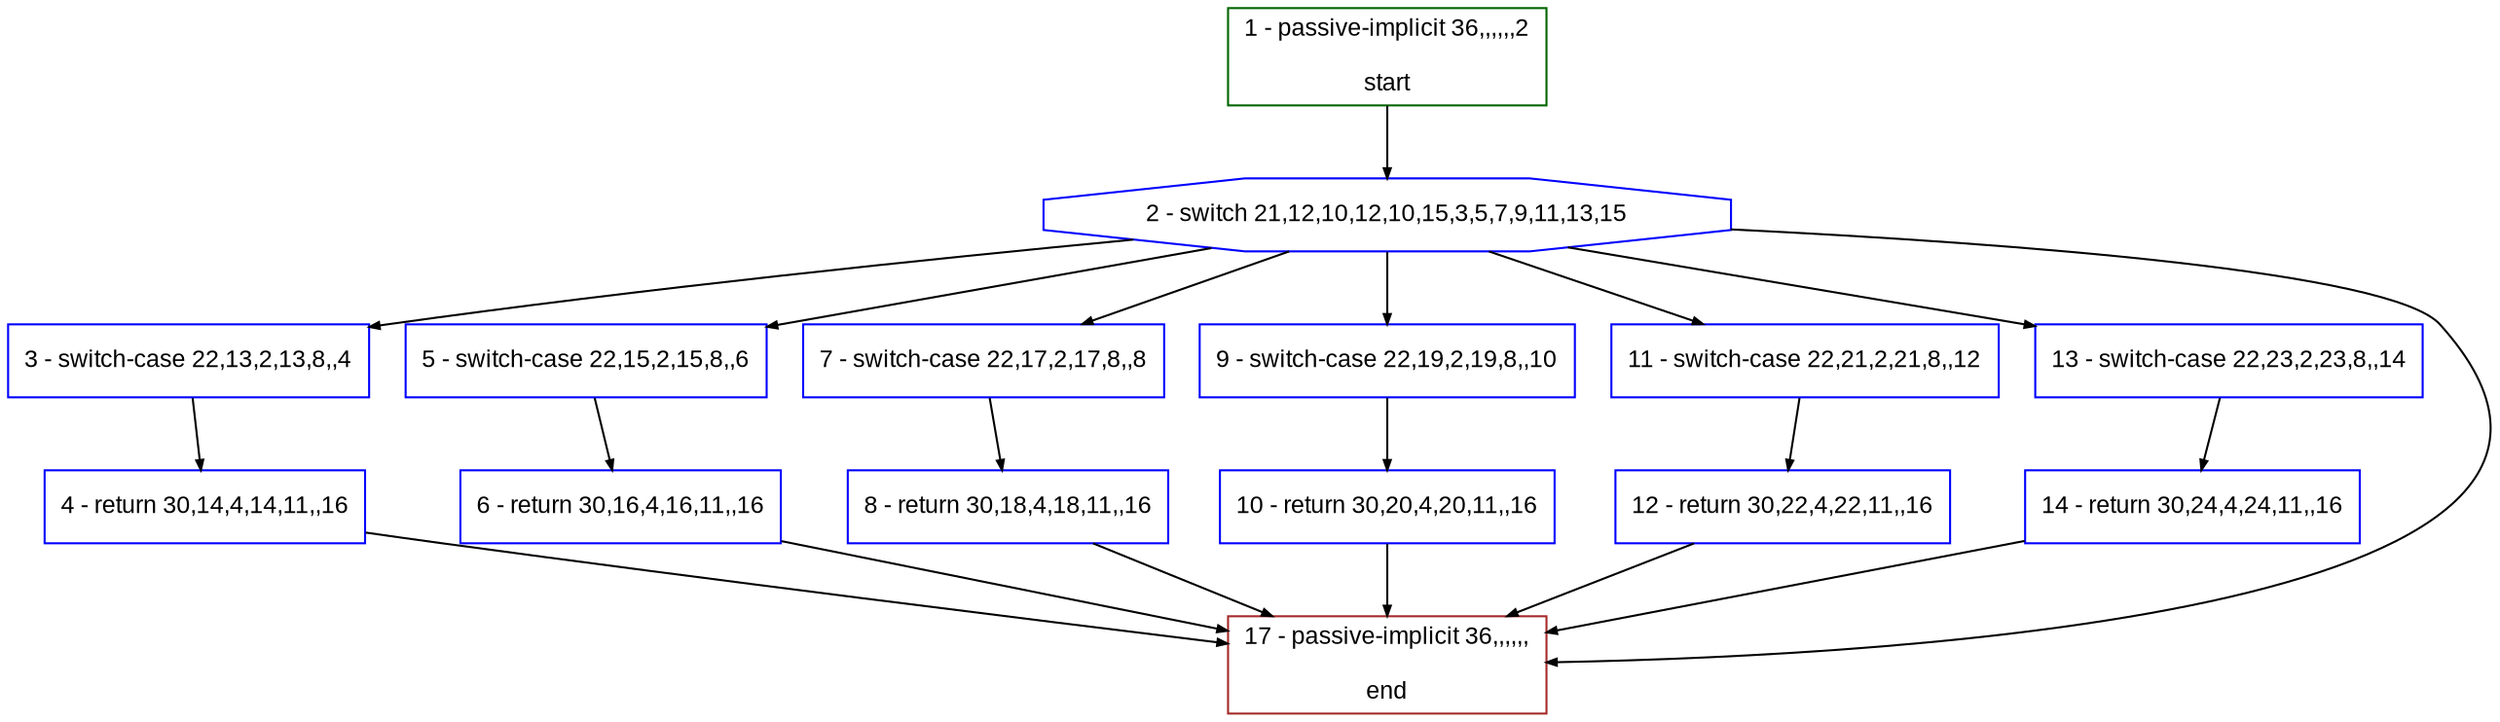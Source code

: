 digraph "" {
  graph [bgcolor="white", fillcolor="#FFFFCC", pack="true", packmode="clust", fontname="Arial", label="", fontsize="12", compound="true", style="rounded,filled"];
  node [node_initialized="no", fillcolor="white", fontname="Arial", label="", color="grey", fontsize="12", fixedsize="false", compound="true", shape="rectangle", style="filled"];
  edge [arrowtail="none", lhead="", fontcolor="black", fontname="Arial", label="", color="black", fontsize="12", arrowhead="normal", arrowsize="0.5", compound="true", ltail="", dir="forward"];
  __N1 [fillcolor="#ffffff", label="2 - switch 21,12,10,12,10,15,3,5,7,9,11,13,15", color="#0000ff", shape="octagon", style="filled"];
  __N2 [fillcolor="#ffffff", label="1 - passive-implicit 36,,,,,,2\n\nstart", color="#006400", shape="box", style="filled"];
  __N3 [fillcolor="#ffffff", label="3 - switch-case 22,13,2,13,8,,4", color="#0000ff", shape="box", style="filled"];
  __N4 [fillcolor="#ffffff", label="5 - switch-case 22,15,2,15,8,,6", color="#0000ff", shape="box", style="filled"];
  __N5 [fillcolor="#ffffff", label="7 - switch-case 22,17,2,17,8,,8", color="#0000ff", shape="box", style="filled"];
  __N6 [fillcolor="#ffffff", label="9 - switch-case 22,19,2,19,8,,10", color="#0000ff", shape="box", style="filled"];
  __N7 [fillcolor="#ffffff", label="11 - switch-case 22,21,2,21,8,,12", color="#0000ff", shape="box", style="filled"];
  __N8 [fillcolor="#ffffff", label="13 - switch-case 22,23,2,23,8,,14", color="#0000ff", shape="box", style="filled"];
  __N9 [fillcolor="#ffffff", label="17 - passive-implicit 36,,,,,,\n\nend", color="#a52a2a", shape="box", style="filled"];
  __N10 [fillcolor="#ffffff", label="4 - return 30,14,4,14,11,,16", color="#0000ff", shape="box", style="filled"];
  __N11 [fillcolor="#ffffff", label="6 - return 30,16,4,16,11,,16", color="#0000ff", shape="box", style="filled"];
  __N12 [fillcolor="#ffffff", label="8 - return 30,18,4,18,11,,16", color="#0000ff", shape="box", style="filled"];
  __N13 [fillcolor="#ffffff", label="10 - return 30,20,4,20,11,,16", color="#0000ff", shape="box", style="filled"];
  __N14 [fillcolor="#ffffff", label="12 - return 30,22,4,22,11,,16", color="#0000ff", shape="box", style="filled"];
  __N15 [fillcolor="#ffffff", label="14 - return 30,24,4,24,11,,16", color="#0000ff", shape="box", style="filled"];
  __N2 -> __N1 [arrowtail="none", color="#000000", label="", arrowhead="normal", dir="forward"];
  __N1 -> __N3 [arrowtail="none", color="#000000", label="", arrowhead="normal", dir="forward"];
  __N1 -> __N4 [arrowtail="none", color="#000000", label="", arrowhead="normal", dir="forward"];
  __N1 -> __N5 [arrowtail="none", color="#000000", label="", arrowhead="normal", dir="forward"];
  __N1 -> __N6 [arrowtail="none", color="#000000", label="", arrowhead="normal", dir="forward"];
  __N1 -> __N7 [arrowtail="none", color="#000000", label="", arrowhead="normal", dir="forward"];
  __N1 -> __N8 [arrowtail="none", color="#000000", label="", arrowhead="normal", dir="forward"];
  __N1 -> __N9 [arrowtail="none", color="#000000", label="", arrowhead="normal", dir="forward"];
  __N3 -> __N10 [arrowtail="none", color="#000000", label="", arrowhead="normal", dir="forward"];
  __N10 -> __N9 [arrowtail="none", color="#000000", label="", arrowhead="normal", dir="forward"];
  __N4 -> __N11 [arrowtail="none", color="#000000", label="", arrowhead="normal", dir="forward"];
  __N11 -> __N9 [arrowtail="none", color="#000000", label="", arrowhead="normal", dir="forward"];
  __N5 -> __N12 [arrowtail="none", color="#000000", label="", arrowhead="normal", dir="forward"];
  __N12 -> __N9 [arrowtail="none", color="#000000", label="", arrowhead="normal", dir="forward"];
  __N6 -> __N13 [arrowtail="none", color="#000000", label="", arrowhead="normal", dir="forward"];
  __N13 -> __N9 [arrowtail="none", color="#000000", label="", arrowhead="normal", dir="forward"];
  __N7 -> __N14 [arrowtail="none", color="#000000", label="", arrowhead="normal", dir="forward"];
  __N14 -> __N9 [arrowtail="none", color="#000000", label="", arrowhead="normal", dir="forward"];
  __N8 -> __N15 [arrowtail="none", color="#000000", label="", arrowhead="normal", dir="forward"];
  __N15 -> __N9 [arrowtail="none", color="#000000", label="", arrowhead="normal", dir="forward"];
}
